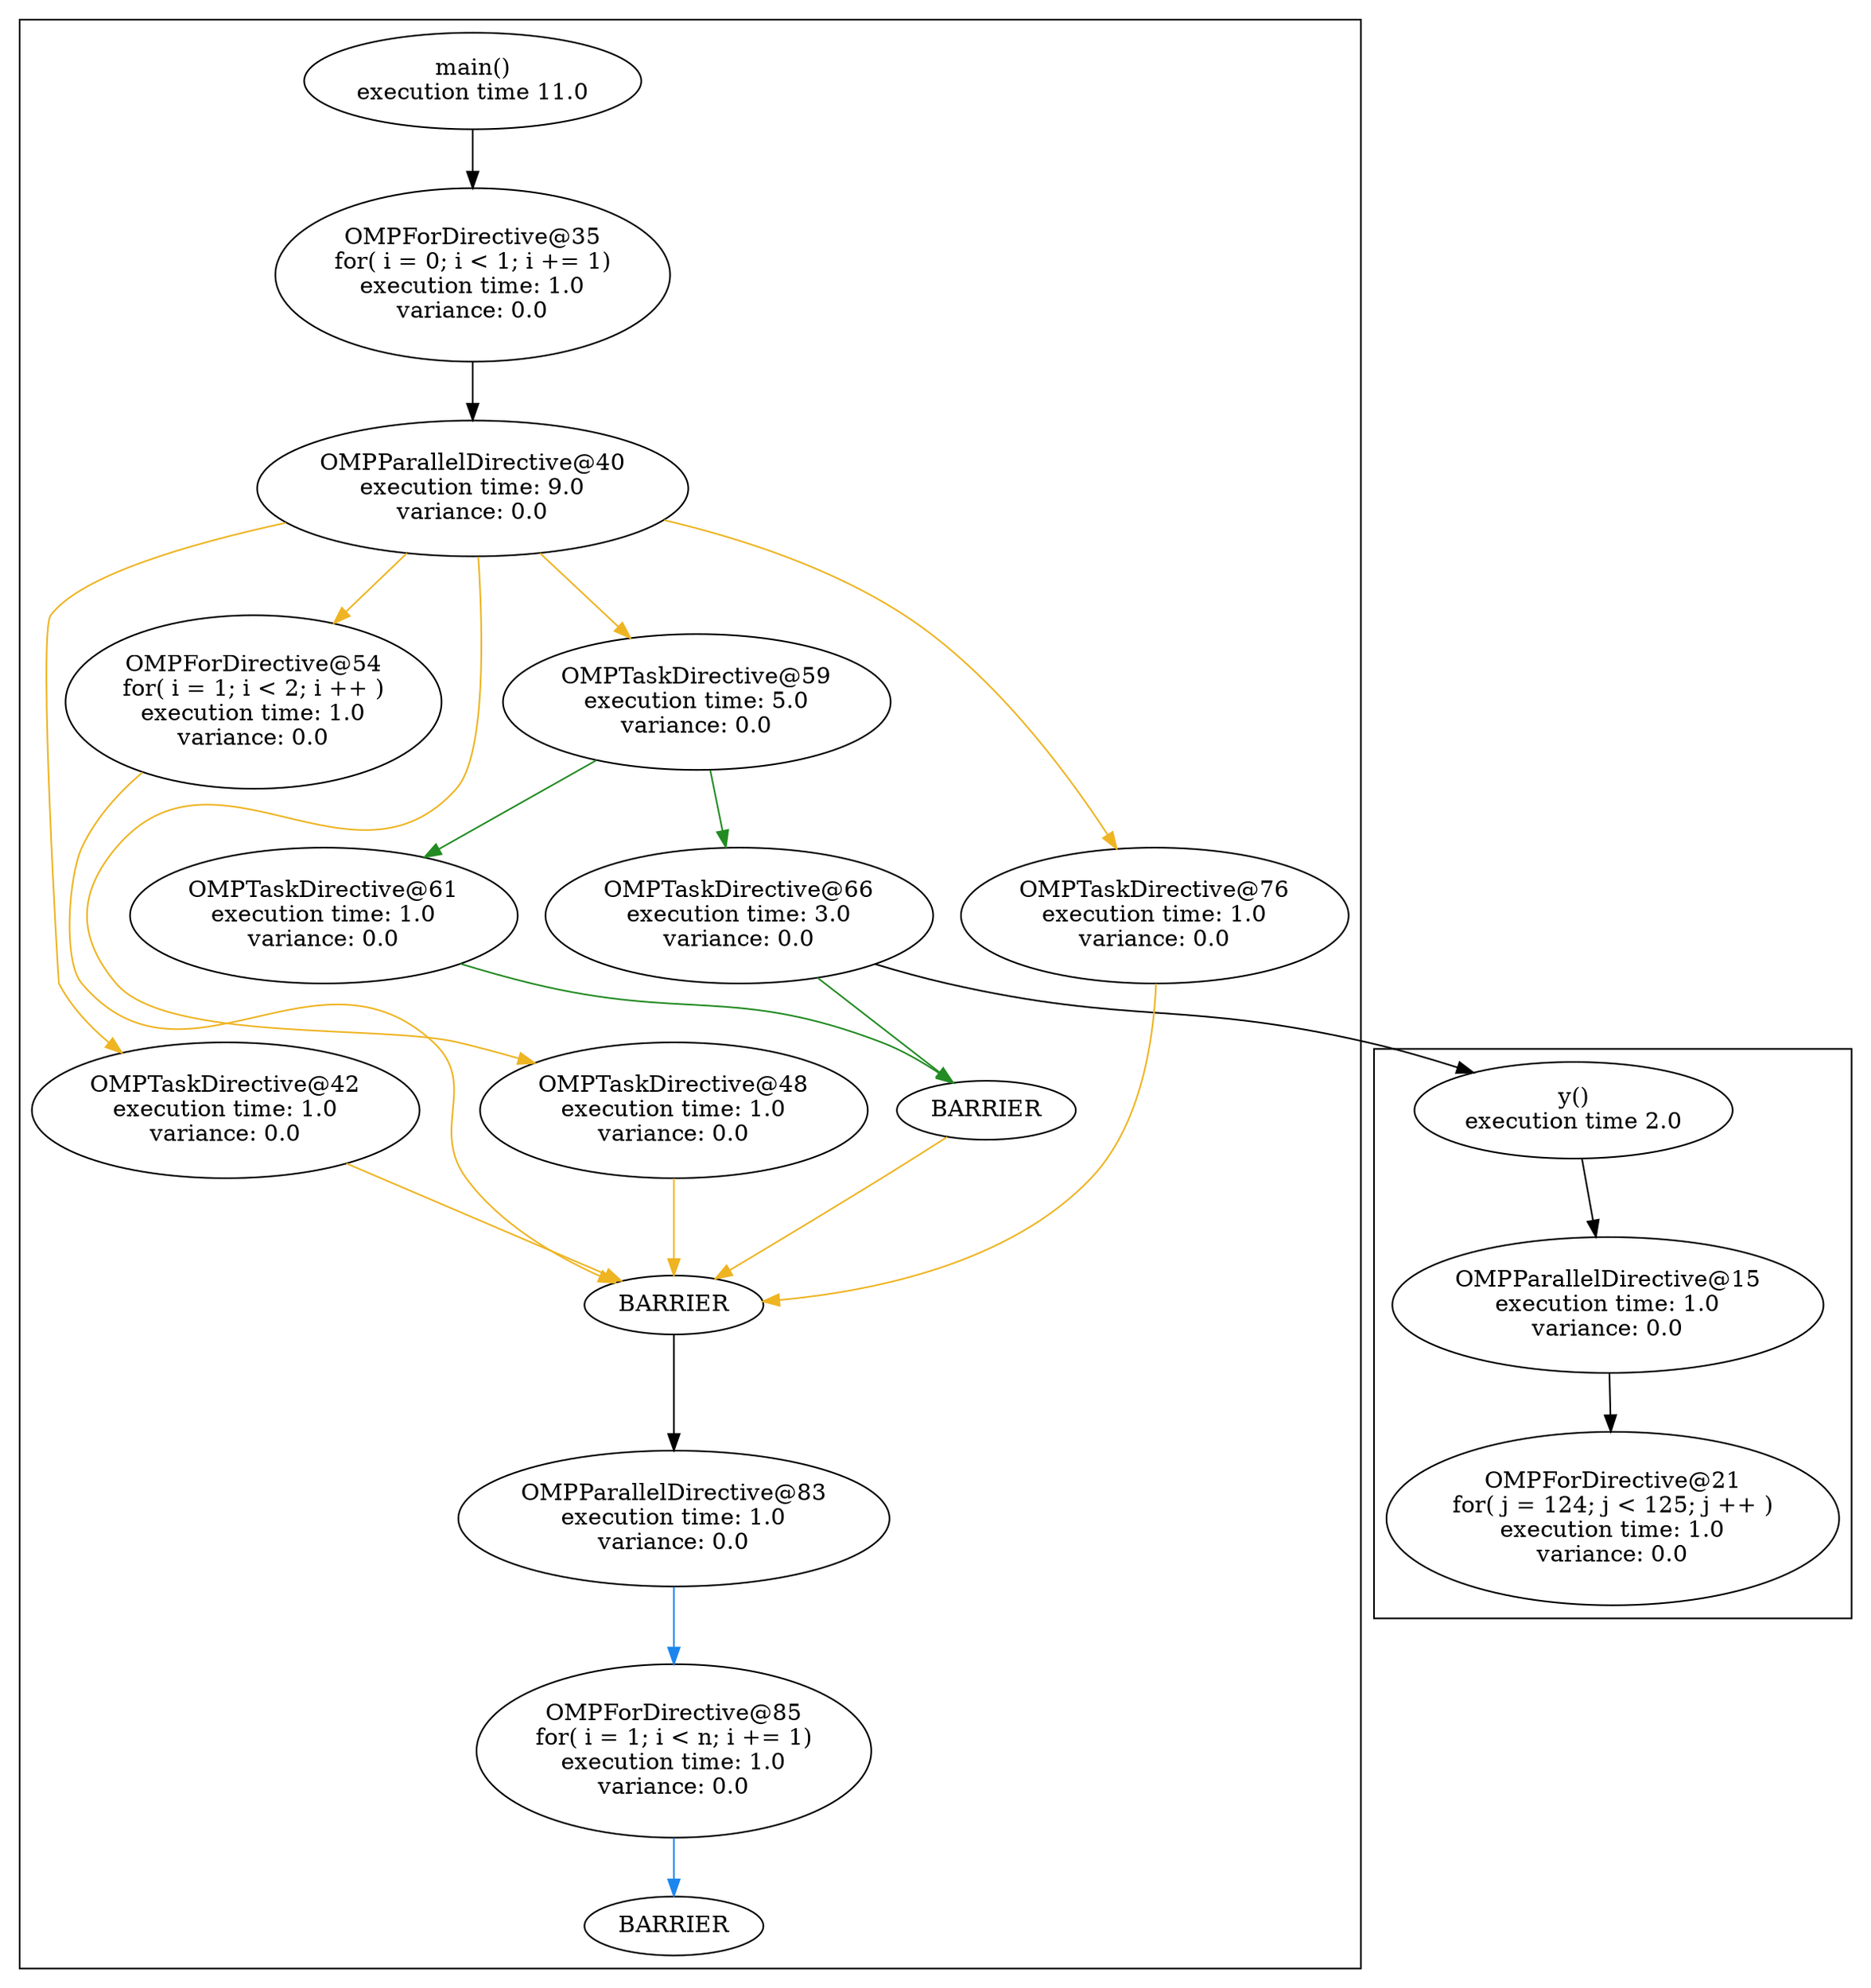 digraph G {
	graph [bb="0,0,1032,1212",
		compound=true
	];
	node [label="\N"];
	subgraph cluster_0 {
		graph [bb="770,222,1024,572"];
		9		 [height=0.8171,
			label="y()\nexecution time 2.0",
			pos="880,534",
			root=9,
			width=2.3433];
		15		 [height=1.1471,
			label="OMPParallelDirective@15\nexecution time: 1.0\nvariance: 0.0",
			pos="897,414",
			root=9,
			width=3.2896];
		9 -> 15		 [pos="e,891.19,455.34 884.12,504.44 885.81,492.7 887.82,478.74 889.74,465.39"];
		21		 [height=1.4771,
			label="OMPForDirective@21\nfor( j = 124; j < 125; j ++ )\nexecution time: 1.0\nvariance: 0.0",
			pos="897,283",
			root=9,
			width=3.257];
		15 -> 21		 [pos="e,897,336.64 897,372.54 897,364.36 897,355.58 897,346.84"];
	}
	subgraph cluster_1 {
		graph [bb="8,8,762,1204"];
		59		 [height=1.1471,
			label="OMPTaskDirective@59\nexecution time: 5.0\nvariance: 0.0",
			pos="385,785",
			root=28,
			width=2.9745];
		61		 [height=1.1471,
			label="OMPTaskDirective@61\nexecution time: 1.0\nvariance: 0.0",
			pos="183,654",
			root=28,
			width=2.9745];
		59 -> 61		 [color=forestgreen,
			pos="e,237.5,689.8 330.6,749.26 304.56,732.63 273.22,712.61 246.13,695.32"];
		66		 [height=1.1471,
			label="OMPTaskDirective@66\nexecution time: 3.0\nvariance: 0.0",
			pos="415,654",
			root=28,
			width=2.9745];
		59 -> 66		 [color=forestgreen,
			pos="e,405.62,695.32 394.41,743.54 397.23,731.41 400.36,717.96 403.31,705.28"];
		48		 [height=1.1471,
			label="OMPTaskDirective@48\nexecution time: 1.0\nvariance: 0.0",
			pos="375,534",
			root=28,
			width=2.9745];
		"40_end"		 [height=0.5,
			label=BARRIER,
			pos="375,414",
			root=28,
			width=1.4568];
		48 -> "40_end"		 [color=goldenrod2,
			pos="e,375,432.29 375,492.39 375,475.87 375,457.21 375,442.35"];
		76		 [height=1.1471,
			label="OMPTaskDirective@76\nexecution time: 1.0\nvariance: 0.0",
			pos="647,654",
			root=28,
			width=2.9745];
		76 -> "40_end"		 [color=goldenrod2,
			pos="e,426.93,417.06 649.42,612.62 649.35,576.67 643.42,524.83 614,492 569.18,441.98 491.74,424.28 437.18,418.11"];
		"59_end"		 [height=0.5,
			label=BARRIER,
			pos="553,534",
			root=28,
			width=1.4568];
		"59_end" -> "40_end"		 [color=goldenrod2,
			pos="e,397.99,430.24 529.73,517.57 498.19,496.67 441.78,459.27 406.49,435.87"];
		28		 [height=0.8171,
			label="main()\nexecution time 11.0",
			pos="259,1166",
			root=28,
			width=2.4764];
		35		 [height=1.4771,
			label="OMPForDirective@35\nfor( i = 0; i < 1; i += 1)\nexecution time: 1.0\nvariance: 0.0",
			pos="259,1047",
			root=28,
			width=2.8425];
		28 -> 35		 [pos="e,259,1100.5 259,1136.4 259,1128.5 259,1119.7 259,1110.7"];
		42		 [height=1.1471,
			label="OMPTaskDirective@42\nexecution time: 1.0\nvariance: 0.0",
			pos="123,534",
			root=28,
			width=2.9745];
		42 -> "40_end"		 [color=goldenrod2,
			pos="e,345.15,428.98 189.87,501.69 236.38,479.91 296.79,451.62 335.73,433.39"];
		40		 [height=1.1471,
			label="OMPParallelDirective@40\nexecution time: 9.0\nvariance: 0.0",
			pos="259,916",
			root=28,
			width=3.2896];
		40 -> 59		 [color=goldenrod2,
			pos="e,347.9,823.98 296.46,876.65 310.3,862.48 326.12,846.29 340.52,831.54"];
		40 -> 48		 [color=goldenrod2,
			pos="e,298.02,562.83 262.32,874.67 265.31,827.29 266.84,752.54 249,732 194.94,669.74 119.34,759.71 67,696 43.301,667.15 43.227,640.79 \
67,612 120.89,546.74 172.17,597.63 254,576 265.22,573.03 276.92,569.56 288.42,565.93"];
		40 -> 76		 [color=goldenrod2,
			pos="e,625.03,694.66 363.05,896.12 408.23,884.47 460.05,866.18 501,838 552.11,802.83 594.17,744.54 619.81,703.2"];
		40 -> 42		 [color=goldenrod2,
			pos="e,67.684,569.43 144.44,905.16 100.36,895.13 54.134,875.59 27,838 18.974,826.88 31.534,612.95 32,612 38.578,598.56 48.701,586.57 \
59.841,576.28"];
		54		 [height=1.4771,
			label="OMPForDirective@54\nfor( i = 1; i < 2; i ++ )\nexecution time: 1.0\nvariance: 0.0",
			pos="138,785",
			root=28,
			width=2.8384];
		40 -> 54		 [color=goldenrod2,
			pos="e,182.19,833.11 223.02,876.65 212.41,865.33 200.58,852.72 189.2,840.59"];
		61 -> "59_end"		 [color=forestgreen,
			pos="e,533.48,550.85 258.28,624.5 271.73,619.95 285.7,615.58 299,612 382.85,589.47 410.53,608.59 491,576 502.96,571.16 515.04,563.84 \
525.31,556.72"];
		35 -> 40		 [pos="e,259,957.55 259,993.53 259,985 259,976.18 259,967.69"];
		66 -> "59_end"		 [color=forestgreen,
			pos="e,534.43,550.88 458.29,615.99 480.69,596.83 507.33,574.05 526.63,557.54"];
		54 -> "40_end"		 [color=goldenrod2,
			pos="e,342.74,428.25 79.095,741.33 65.708,728.42 53.295,713.07 46,696 38.665,678.83 34.072,626.36 46,612 101.76,544.88 175.8,636.16 239,\
576 266.8,549.54 237.04,523.47 259,492 277.54,465.43 308.47,445.57 333.73,432.69"];
		83		 [height=1.1471,
			label="OMPParallelDirective@83\nexecution time: 1.0\nvariance: 0.0",
			pos="375,283",
			root=28,
			width=3.2896];
		85		 [height=1.4771,
			label="OMPForDirective@85\nfor( i = 1; i < n; i += 1)\nexecution time: 1.0\nvariance: 0.0",
			pos="375,141",
			root=28,
			width=2.8425];
		83 -> 85		 [color=dodgerblue2,
			pos="e,375,194.41 375,241.51 375,230.02 375,217.24 375,204.77"];
		"83_end"		 [height=0.5,
			label=BARRIER,
			pos="375,34",
			root=28,
			width=1.4568];
		"40_end" -> 83		 [pos="e,375,324.31 375,395.87 375,380.19 375,356.19 375,334.43"];
		85 -> "83_end"		 [color=dodgerblue2,
			pos="e,375,52.46 375,87.808 375,79.132 375,70.445 375,62.694"];
	}
	66 -> 9	 [pos="e,826.16,556.78 489.56,624.34 503.21,619.75 517.43,615.41 531,612 633.48,586.28 663.59,602 766,576 782.7,571.76 800.39,566.04 816.72,\
560.21"];
}

